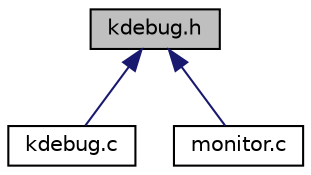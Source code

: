 digraph "kdebug.h"
{
  edge [fontname="Helvetica",fontsize="10",labelfontname="Helvetica",labelfontsize="10"];
  node [fontname="Helvetica",fontsize="10",shape=record];
  Node1 [label="kdebug.h",height=0.2,width=0.4,color="black", fillcolor="grey75", style="filled", fontcolor="black"];
  Node1 -> Node2 [dir="back",color="midnightblue",fontsize="10",style="solid"];
  Node2 [label="kdebug.c",height=0.2,width=0.4,color="black", fillcolor="white", style="filled",URL="$kdebug_8c.html"];
  Node1 -> Node3 [dir="back",color="midnightblue",fontsize="10",style="solid"];
  Node3 [label="monitor.c",height=0.2,width=0.4,color="black", fillcolor="white", style="filled",URL="$monitor_8c.html"];
}
